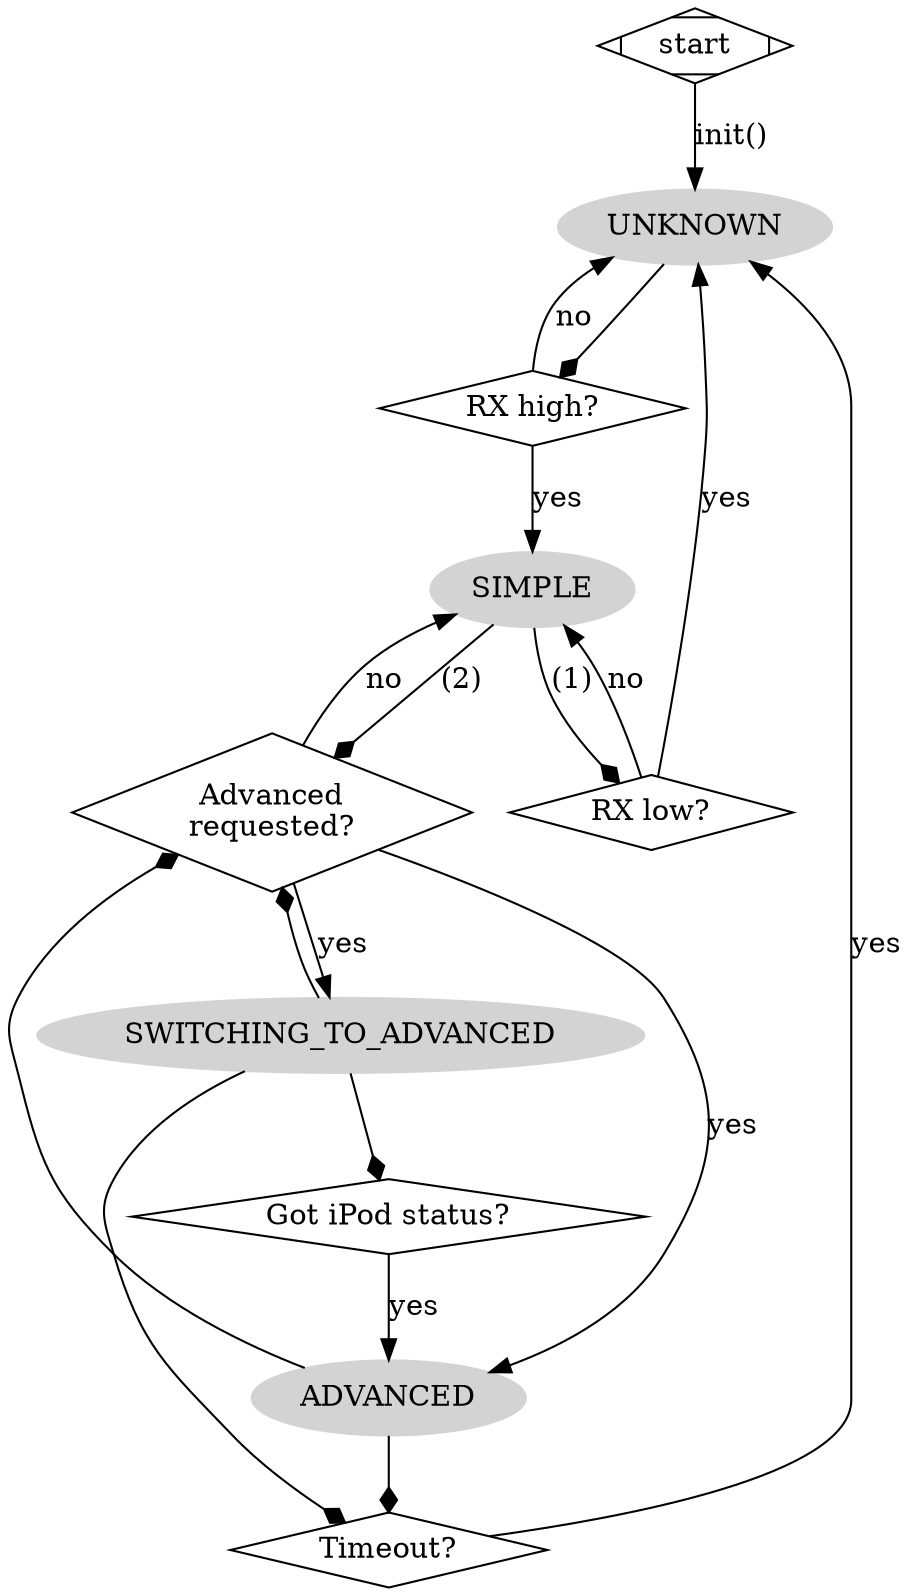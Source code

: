 digraph {
    
    "start" [shape=Mdiamond];
    
    // states
    "UNKNOWN" [style=filled, color=lightgrey];
    "SIMPLE" [style=filled, color=lightgrey];
    "SWITCHING_TO_ADVANCED" [style=filled, color=lightgrey];
    "ADVANCED" [style=filled, color=lightgrey];
    
    // decision points
    "RX high?" [shape=diamond];
    "RX low?" [shape=diamond];
    "Advanced\nrequested?" [shape=diamond];
    "Got iPod status?" [shape=diamond];
    "Timeout?" [shape=diamond];
    
    // transitions
    "start" -> "UNKNOWN" [label = "init()"];
    
    "UNKNOWN" -> "RX high?" [arrowhead=diamond];
    "RX high?" -> "UNKNOWN" [label = "no"];
    "RX high?" -> "SIMPLE" [label = "yes"];
     
    "SIMPLE" -> "RX low?" [label="(1)", arrowhead=diamond];
    "SIMPLE" -> "Advanced\nrequested?" [label="(2)", arrowhead=diamond];
    "Advanced\nrequested?" -> "SWITCHING_TO_ADVANCED" [label="yes"];
    "Advanced\nrequested?" -> "SIMPLE" [label="no"];
    
    "RX low?" -> "UNKNOWN" [label = "yes"];
    "RX low?" -> "SIMPLE" [label = "no"];
    
    "SWITCHING_TO_ADVANCED" -> "Got iPod status?" [arrowhead=diamond];
    "Got iPod status?" -> "ADVANCED" [label = "yes"];
    "SWITCHING_TO_ADVANCED" -> "Timeout?" [arrowhead=diamond];
    "Timeout?" -> "UNKNOWN" [label = "yes"];

    "SWITCHING_TO_ADVANCED" -> "Advanced\nrequested?" [arrowhead=diamond];
    "ADVANCED" -> "Advanced\nrequested?" [arrowhead=diamond];
    "Advanced\nrequested?" -> "ADVANCED" [label="yes"];
    "ADVANCED" -> "Timeout?" [arrowhead=diamond];
    
}